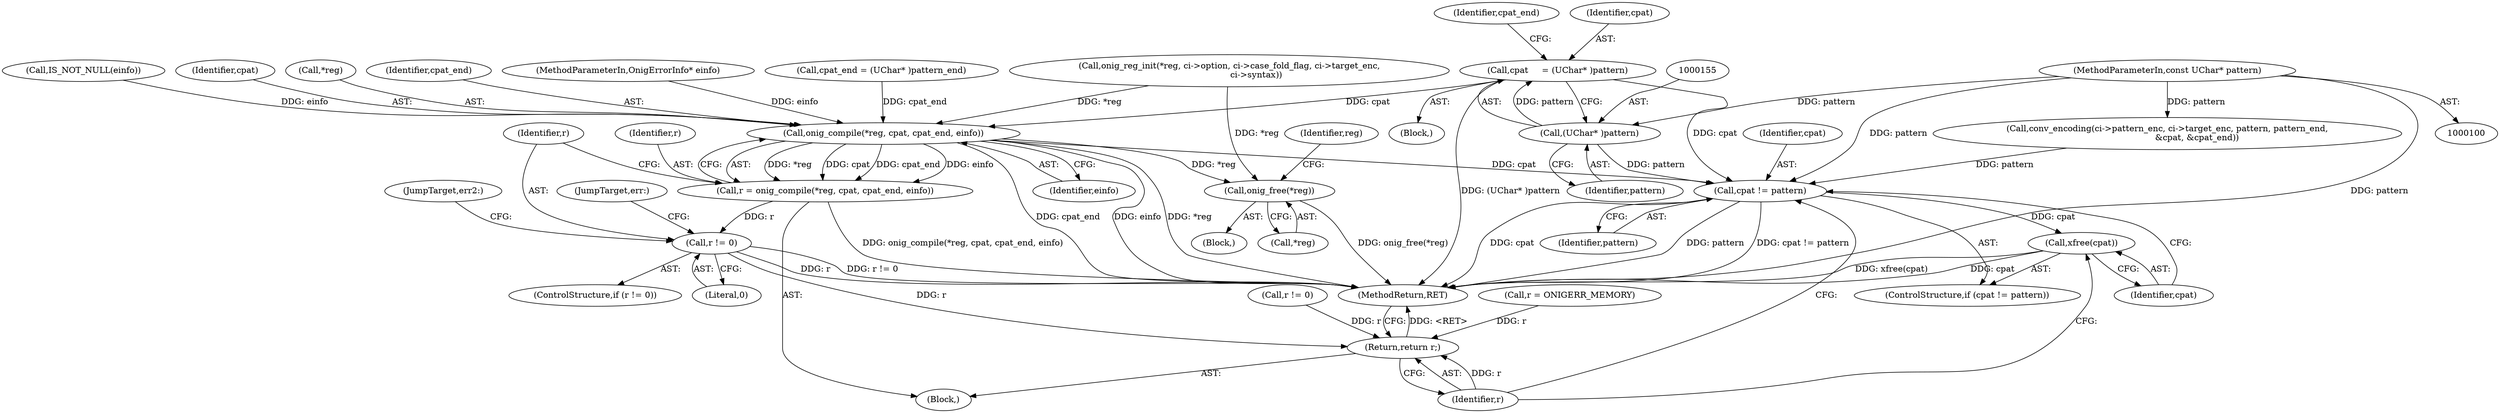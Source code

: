 digraph "0_oniguruma_0f7f61ed1b7b697e283e37bd2d731d0bd57adb55@pointer" {
"1000152" [label="(Call,cpat     = (UChar* )pattern)"];
"1000154" [label="(Call,(UChar* )pattern)"];
"1000102" [label="(MethodParameterIn,const UChar* pattern)"];
"1000203" [label="(Call,onig_compile(*reg, cpat, cpat_end, einfo))"];
"1000201" [label="(Call,r = onig_compile(*reg, cpat, cpat_end, einfo))"];
"1000210" [label="(Call,r != 0)"];
"1000229" [label="(Return,return r;)"];
"1000215" [label="(Call,onig_free(*reg))"];
"1000224" [label="(Call,cpat != pattern)"];
"1000227" [label="(Call,xfree(cpat))"];
"1000209" [label="(ControlStructure,if (r != 0))"];
"1000224" [label="(Call,cpat != pattern)"];
"1000204" [label="(Call,*reg)"];
"1000227" [label="(Call,xfree(cpat))"];
"1000226" [label="(Identifier,pattern)"];
"1000156" [label="(Identifier,pattern)"];
"1000220" [label="(Identifier,reg)"];
"1000210" [label="(Call,r != 0)"];
"1000203" [label="(Call,onig_compile(*reg, cpat, cpat_end, einfo))"];
"1000152" [label="(Call,cpat     = (UChar* )pattern)"];
"1000212" [label="(Literal,0)"];
"1000230" [label="(Identifier,r)"];
"1000105" [label="(MethodParameterIn,OnigErrorInfo* einfo)"];
"1000211" [label="(Identifier,r)"];
"1000214" [label="(JumpTarget,err:)"];
"1000157" [label="(Call,cpat_end = (UChar* )pattern_end)"];
"1000197" [label="(Call,r != 0)"];
"1000229" [label="(Return,return r;)"];
"1000201" [label="(Call,r = onig_compile(*reg, cpat, cpat_end, einfo))"];
"1000213" [label="(Block,)"];
"1000106" [label="(Block,)"];
"1000111" [label="(Call,IS_NOT_NULL(einfo))"];
"1000231" [label="(MethodReturn,RET)"];
"1000215" [label="(Call,onig_free(*reg))"];
"1000206" [label="(Identifier,cpat)"];
"1000158" [label="(Identifier,cpat_end)"];
"1000175" [label="(Call,r = ONIGERR_MEMORY)"];
"1000228" [label="(Identifier,cpat)"];
"1000102" [label="(MethodParameterIn,const UChar* pattern)"];
"1000153" [label="(Identifier,cpat)"];
"1000223" [label="(ControlStructure,if (cpat != pattern))"];
"1000154" [label="(Call,(UChar* )pattern)"];
"1000225" [label="(Identifier,cpat)"];
"1000208" [label="(Identifier,einfo)"];
"1000216" [label="(Call,*reg)"];
"1000181" [label="(Call,onig_reg_init(*reg, ci->option, ci->case_fold_flag, ci->target_enc,\n                    ci->syntax))"];
"1000131" [label="(Call,conv_encoding(ci->pattern_enc, ci->target_enc, pattern, pattern_end,\n                      &cpat, &cpat_end))"];
"1000202" [label="(Identifier,r)"];
"1000222" [label="(JumpTarget,err2:)"];
"1000151" [label="(Block,)"];
"1000207" [label="(Identifier,cpat_end)"];
"1000152" -> "1000151"  [label="AST: "];
"1000152" -> "1000154"  [label="CFG: "];
"1000153" -> "1000152"  [label="AST: "];
"1000154" -> "1000152"  [label="AST: "];
"1000158" -> "1000152"  [label="CFG: "];
"1000152" -> "1000231"  [label="DDG: (UChar* )pattern"];
"1000154" -> "1000152"  [label="DDG: pattern"];
"1000152" -> "1000203"  [label="DDG: cpat"];
"1000152" -> "1000224"  [label="DDG: cpat"];
"1000154" -> "1000156"  [label="CFG: "];
"1000155" -> "1000154"  [label="AST: "];
"1000156" -> "1000154"  [label="AST: "];
"1000102" -> "1000154"  [label="DDG: pattern"];
"1000154" -> "1000224"  [label="DDG: pattern"];
"1000102" -> "1000100"  [label="AST: "];
"1000102" -> "1000231"  [label="DDG: pattern"];
"1000102" -> "1000131"  [label="DDG: pattern"];
"1000102" -> "1000224"  [label="DDG: pattern"];
"1000203" -> "1000201"  [label="AST: "];
"1000203" -> "1000208"  [label="CFG: "];
"1000204" -> "1000203"  [label="AST: "];
"1000206" -> "1000203"  [label="AST: "];
"1000207" -> "1000203"  [label="AST: "];
"1000208" -> "1000203"  [label="AST: "];
"1000201" -> "1000203"  [label="CFG: "];
"1000203" -> "1000231"  [label="DDG: cpat_end"];
"1000203" -> "1000231"  [label="DDG: einfo"];
"1000203" -> "1000231"  [label="DDG: *reg"];
"1000203" -> "1000201"  [label="DDG: *reg"];
"1000203" -> "1000201"  [label="DDG: cpat"];
"1000203" -> "1000201"  [label="DDG: cpat_end"];
"1000203" -> "1000201"  [label="DDG: einfo"];
"1000181" -> "1000203"  [label="DDG: *reg"];
"1000157" -> "1000203"  [label="DDG: cpat_end"];
"1000111" -> "1000203"  [label="DDG: einfo"];
"1000105" -> "1000203"  [label="DDG: einfo"];
"1000203" -> "1000215"  [label="DDG: *reg"];
"1000203" -> "1000224"  [label="DDG: cpat"];
"1000201" -> "1000106"  [label="AST: "];
"1000202" -> "1000201"  [label="AST: "];
"1000211" -> "1000201"  [label="CFG: "];
"1000201" -> "1000231"  [label="DDG: onig_compile(*reg, cpat, cpat_end, einfo)"];
"1000201" -> "1000210"  [label="DDG: r"];
"1000210" -> "1000209"  [label="AST: "];
"1000210" -> "1000212"  [label="CFG: "];
"1000211" -> "1000210"  [label="AST: "];
"1000212" -> "1000210"  [label="AST: "];
"1000214" -> "1000210"  [label="CFG: "];
"1000222" -> "1000210"  [label="CFG: "];
"1000210" -> "1000231"  [label="DDG: r != 0"];
"1000210" -> "1000231"  [label="DDG: r"];
"1000210" -> "1000229"  [label="DDG: r"];
"1000229" -> "1000106"  [label="AST: "];
"1000229" -> "1000230"  [label="CFG: "];
"1000230" -> "1000229"  [label="AST: "];
"1000231" -> "1000229"  [label="CFG: "];
"1000229" -> "1000231"  [label="DDG: <RET>"];
"1000230" -> "1000229"  [label="DDG: r"];
"1000175" -> "1000229"  [label="DDG: r"];
"1000197" -> "1000229"  [label="DDG: r"];
"1000215" -> "1000213"  [label="AST: "];
"1000215" -> "1000216"  [label="CFG: "];
"1000216" -> "1000215"  [label="AST: "];
"1000220" -> "1000215"  [label="CFG: "];
"1000215" -> "1000231"  [label="DDG: onig_free(*reg)"];
"1000181" -> "1000215"  [label="DDG: *reg"];
"1000224" -> "1000223"  [label="AST: "];
"1000224" -> "1000226"  [label="CFG: "];
"1000225" -> "1000224"  [label="AST: "];
"1000226" -> "1000224"  [label="AST: "];
"1000228" -> "1000224"  [label="CFG: "];
"1000230" -> "1000224"  [label="CFG: "];
"1000224" -> "1000231"  [label="DDG: cpat"];
"1000224" -> "1000231"  [label="DDG: pattern"];
"1000224" -> "1000231"  [label="DDG: cpat != pattern"];
"1000131" -> "1000224"  [label="DDG: pattern"];
"1000224" -> "1000227"  [label="DDG: cpat"];
"1000227" -> "1000223"  [label="AST: "];
"1000227" -> "1000228"  [label="CFG: "];
"1000228" -> "1000227"  [label="AST: "];
"1000230" -> "1000227"  [label="CFG: "];
"1000227" -> "1000231"  [label="DDG: xfree(cpat)"];
"1000227" -> "1000231"  [label="DDG: cpat"];
}
